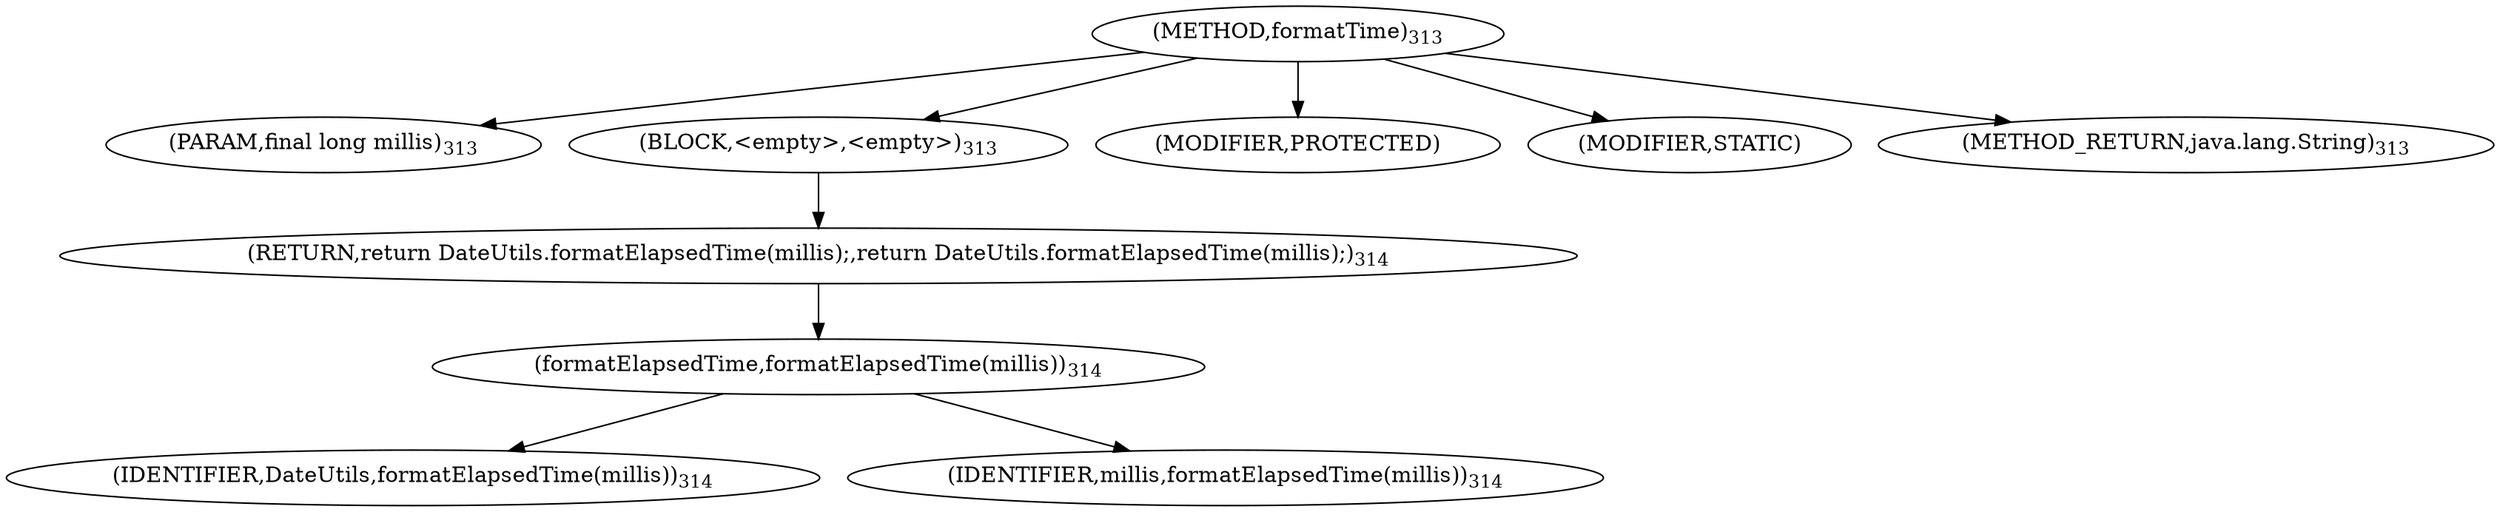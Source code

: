 digraph "formatTime" {  
"536" [label = <(METHOD,formatTime)<SUB>313</SUB>> ]
"537" [label = <(PARAM,final long millis)<SUB>313</SUB>> ]
"538" [label = <(BLOCK,&lt;empty&gt;,&lt;empty&gt;)<SUB>313</SUB>> ]
"539" [label = <(RETURN,return DateUtils.formatElapsedTime(millis);,return DateUtils.formatElapsedTime(millis);)<SUB>314</SUB>> ]
"540" [label = <(formatElapsedTime,formatElapsedTime(millis))<SUB>314</SUB>> ]
"541" [label = <(IDENTIFIER,DateUtils,formatElapsedTime(millis))<SUB>314</SUB>> ]
"542" [label = <(IDENTIFIER,millis,formatElapsedTime(millis))<SUB>314</SUB>> ]
"543" [label = <(MODIFIER,PROTECTED)> ]
"544" [label = <(MODIFIER,STATIC)> ]
"545" [label = <(METHOD_RETURN,java.lang.String)<SUB>313</SUB>> ]
  "536" -> "537" 
  "536" -> "538" 
  "536" -> "543" 
  "536" -> "544" 
  "536" -> "545" 
  "538" -> "539" 
  "539" -> "540" 
  "540" -> "541" 
  "540" -> "542" 
}
